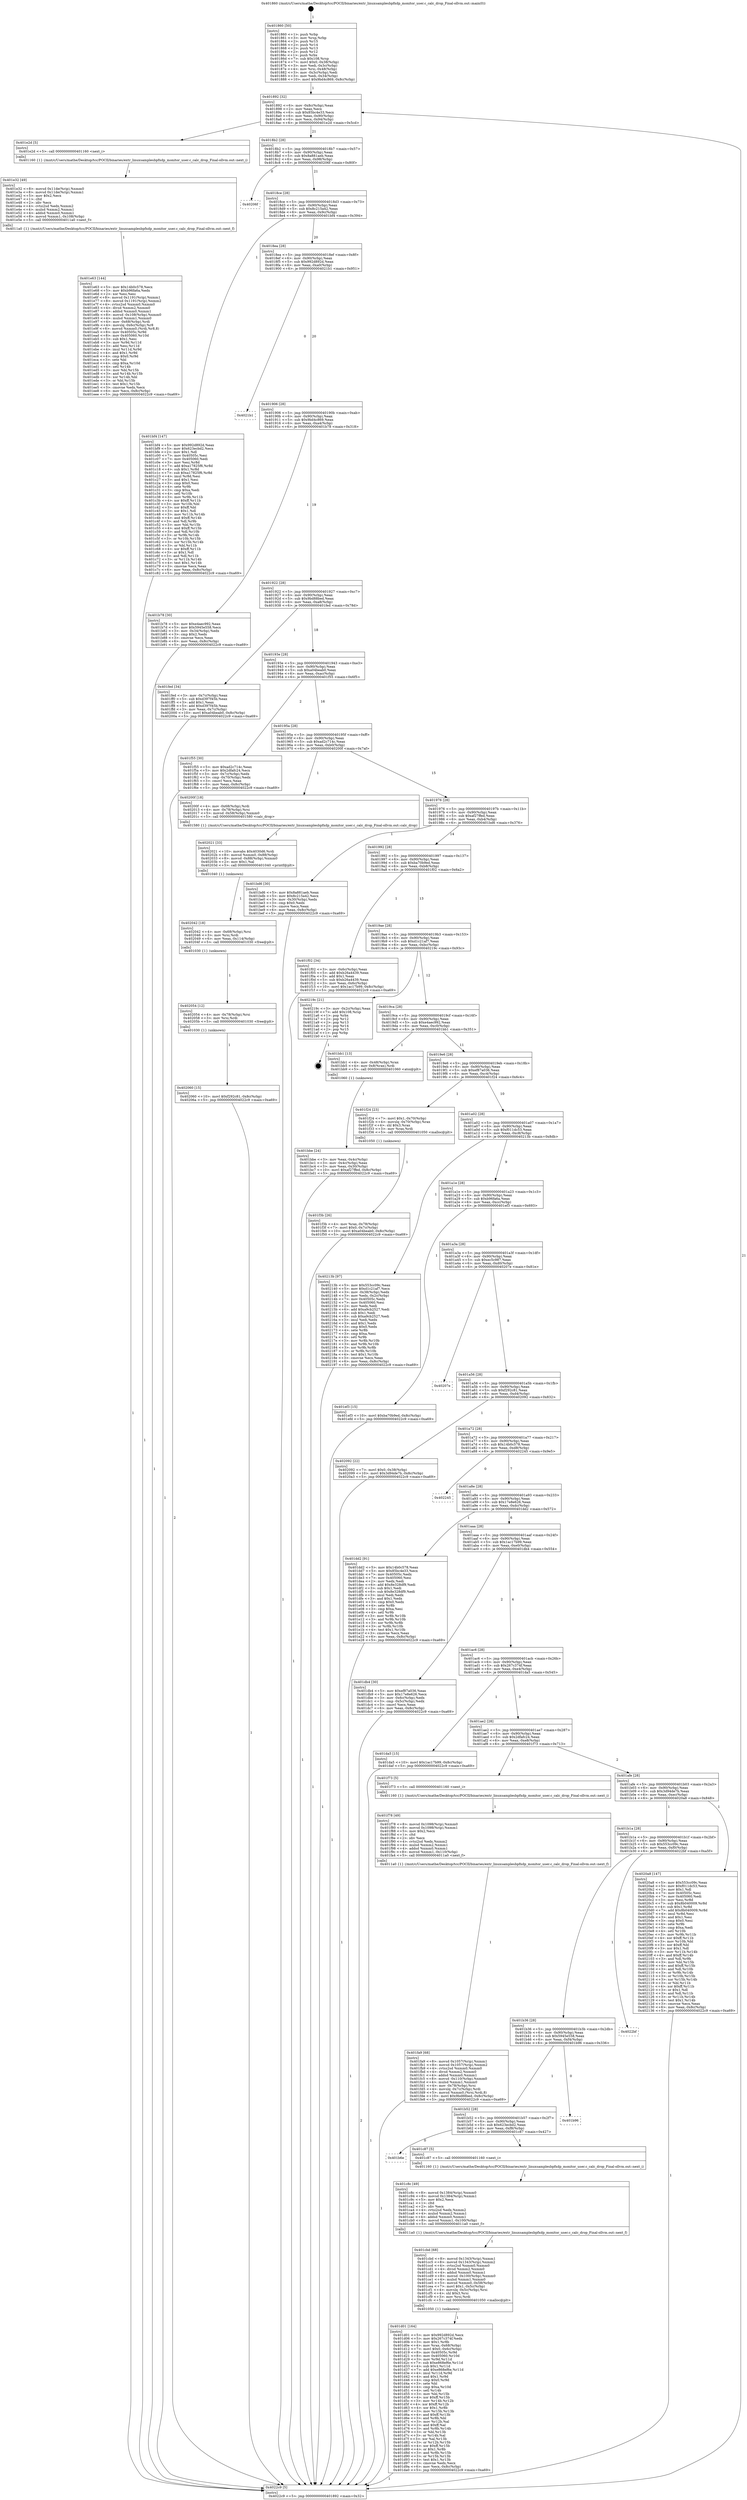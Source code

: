 digraph "0x401860" {
  label = "0x401860 (/mnt/c/Users/mathe/Desktop/tcc/POCII/binaries/extr_linuxsamplesbpfxdp_monitor_user.c_calc_drop_Final-ollvm.out::main(0))"
  labelloc = "t"
  node[shape=record]

  Entry [label="",width=0.3,height=0.3,shape=circle,fillcolor=black,style=filled]
  "0x401892" [label="{
     0x401892 [32]\l
     | [instrs]\l
     &nbsp;&nbsp;0x401892 \<+6\>: mov -0x8c(%rbp),%eax\l
     &nbsp;&nbsp;0x401898 \<+2\>: mov %eax,%ecx\l
     &nbsp;&nbsp;0x40189a \<+6\>: sub $0x85bc4e33,%ecx\l
     &nbsp;&nbsp;0x4018a0 \<+6\>: mov %eax,-0x90(%rbp)\l
     &nbsp;&nbsp;0x4018a6 \<+6\>: mov %ecx,-0x94(%rbp)\l
     &nbsp;&nbsp;0x4018ac \<+6\>: je 0000000000401e2d \<main+0x5cd\>\l
  }"]
  "0x401e2d" [label="{
     0x401e2d [5]\l
     | [instrs]\l
     &nbsp;&nbsp;0x401e2d \<+5\>: call 0000000000401160 \<next_i\>\l
     | [calls]\l
     &nbsp;&nbsp;0x401160 \{1\} (/mnt/c/Users/mathe/Desktop/tcc/POCII/binaries/extr_linuxsamplesbpfxdp_monitor_user.c_calc_drop_Final-ollvm.out::next_i)\l
  }"]
  "0x4018b2" [label="{
     0x4018b2 [28]\l
     | [instrs]\l
     &nbsp;&nbsp;0x4018b2 \<+5\>: jmp 00000000004018b7 \<main+0x57\>\l
     &nbsp;&nbsp;0x4018b7 \<+6\>: mov -0x90(%rbp),%eax\l
     &nbsp;&nbsp;0x4018bd \<+5\>: sub $0x8a881aeb,%eax\l
     &nbsp;&nbsp;0x4018c2 \<+6\>: mov %eax,-0x98(%rbp)\l
     &nbsp;&nbsp;0x4018c8 \<+6\>: je 000000000040206f \<main+0x80f\>\l
  }"]
  Exit [label="",width=0.3,height=0.3,shape=circle,fillcolor=black,style=filled,peripheries=2]
  "0x40206f" [label="{
     0x40206f\l
  }", style=dashed]
  "0x4018ce" [label="{
     0x4018ce [28]\l
     | [instrs]\l
     &nbsp;&nbsp;0x4018ce \<+5\>: jmp 00000000004018d3 \<main+0x73\>\l
     &nbsp;&nbsp;0x4018d3 \<+6\>: mov -0x90(%rbp),%eax\l
     &nbsp;&nbsp;0x4018d9 \<+5\>: sub $0x8c215a42,%eax\l
     &nbsp;&nbsp;0x4018de \<+6\>: mov %eax,-0x9c(%rbp)\l
     &nbsp;&nbsp;0x4018e4 \<+6\>: je 0000000000401bf4 \<main+0x394\>\l
  }"]
  "0x402060" [label="{
     0x402060 [15]\l
     | [instrs]\l
     &nbsp;&nbsp;0x402060 \<+10\>: movl $0xf292c81,-0x8c(%rbp)\l
     &nbsp;&nbsp;0x40206a \<+5\>: jmp 00000000004022c9 \<main+0xa69\>\l
  }"]
  "0x401bf4" [label="{
     0x401bf4 [147]\l
     | [instrs]\l
     &nbsp;&nbsp;0x401bf4 \<+5\>: mov $0x992d892d,%eax\l
     &nbsp;&nbsp;0x401bf9 \<+5\>: mov $0x623ecbd2,%ecx\l
     &nbsp;&nbsp;0x401bfe \<+2\>: mov $0x1,%dl\l
     &nbsp;&nbsp;0x401c00 \<+7\>: mov 0x40505c,%esi\l
     &nbsp;&nbsp;0x401c07 \<+7\>: mov 0x405060,%edi\l
     &nbsp;&nbsp;0x401c0e \<+3\>: mov %esi,%r8d\l
     &nbsp;&nbsp;0x401c11 \<+7\>: add $0xa17825f6,%r8d\l
     &nbsp;&nbsp;0x401c18 \<+4\>: sub $0x1,%r8d\l
     &nbsp;&nbsp;0x401c1c \<+7\>: sub $0xa17825f6,%r8d\l
     &nbsp;&nbsp;0x401c23 \<+4\>: imul %r8d,%esi\l
     &nbsp;&nbsp;0x401c27 \<+3\>: and $0x1,%esi\l
     &nbsp;&nbsp;0x401c2a \<+3\>: cmp $0x0,%esi\l
     &nbsp;&nbsp;0x401c2d \<+4\>: sete %r9b\l
     &nbsp;&nbsp;0x401c31 \<+3\>: cmp $0xa,%edi\l
     &nbsp;&nbsp;0x401c34 \<+4\>: setl %r10b\l
     &nbsp;&nbsp;0x401c38 \<+3\>: mov %r9b,%r11b\l
     &nbsp;&nbsp;0x401c3b \<+4\>: xor $0xff,%r11b\l
     &nbsp;&nbsp;0x401c3f \<+3\>: mov %r10b,%bl\l
     &nbsp;&nbsp;0x401c42 \<+3\>: xor $0xff,%bl\l
     &nbsp;&nbsp;0x401c45 \<+3\>: xor $0x1,%dl\l
     &nbsp;&nbsp;0x401c48 \<+3\>: mov %r11b,%r14b\l
     &nbsp;&nbsp;0x401c4b \<+4\>: and $0xff,%r14b\l
     &nbsp;&nbsp;0x401c4f \<+3\>: and %dl,%r9b\l
     &nbsp;&nbsp;0x401c52 \<+3\>: mov %bl,%r15b\l
     &nbsp;&nbsp;0x401c55 \<+4\>: and $0xff,%r15b\l
     &nbsp;&nbsp;0x401c59 \<+3\>: and %dl,%r10b\l
     &nbsp;&nbsp;0x401c5c \<+3\>: or %r9b,%r14b\l
     &nbsp;&nbsp;0x401c5f \<+3\>: or %r10b,%r15b\l
     &nbsp;&nbsp;0x401c62 \<+3\>: xor %r15b,%r14b\l
     &nbsp;&nbsp;0x401c65 \<+3\>: or %bl,%r11b\l
     &nbsp;&nbsp;0x401c68 \<+4\>: xor $0xff,%r11b\l
     &nbsp;&nbsp;0x401c6c \<+3\>: or $0x1,%dl\l
     &nbsp;&nbsp;0x401c6f \<+3\>: and %dl,%r11b\l
     &nbsp;&nbsp;0x401c72 \<+3\>: or %r11b,%r14b\l
     &nbsp;&nbsp;0x401c75 \<+4\>: test $0x1,%r14b\l
     &nbsp;&nbsp;0x401c79 \<+3\>: cmovne %ecx,%eax\l
     &nbsp;&nbsp;0x401c7c \<+6\>: mov %eax,-0x8c(%rbp)\l
     &nbsp;&nbsp;0x401c82 \<+5\>: jmp 00000000004022c9 \<main+0xa69\>\l
  }"]
  "0x4018ea" [label="{
     0x4018ea [28]\l
     | [instrs]\l
     &nbsp;&nbsp;0x4018ea \<+5\>: jmp 00000000004018ef \<main+0x8f\>\l
     &nbsp;&nbsp;0x4018ef \<+6\>: mov -0x90(%rbp),%eax\l
     &nbsp;&nbsp;0x4018f5 \<+5\>: sub $0x992d892d,%eax\l
     &nbsp;&nbsp;0x4018fa \<+6\>: mov %eax,-0xa0(%rbp)\l
     &nbsp;&nbsp;0x401900 \<+6\>: je 00000000004021b1 \<main+0x951\>\l
  }"]
  "0x402054" [label="{
     0x402054 [12]\l
     | [instrs]\l
     &nbsp;&nbsp;0x402054 \<+4\>: mov -0x78(%rbp),%rsi\l
     &nbsp;&nbsp;0x402058 \<+3\>: mov %rsi,%rdi\l
     &nbsp;&nbsp;0x40205b \<+5\>: call 0000000000401030 \<free@plt\>\l
     | [calls]\l
     &nbsp;&nbsp;0x401030 \{1\} (unknown)\l
  }"]
  "0x4021b1" [label="{
     0x4021b1\l
  }", style=dashed]
  "0x401906" [label="{
     0x401906 [28]\l
     | [instrs]\l
     &nbsp;&nbsp;0x401906 \<+5\>: jmp 000000000040190b \<main+0xab\>\l
     &nbsp;&nbsp;0x40190b \<+6\>: mov -0x90(%rbp),%eax\l
     &nbsp;&nbsp;0x401911 \<+5\>: sub $0x9bd4c869,%eax\l
     &nbsp;&nbsp;0x401916 \<+6\>: mov %eax,-0xa4(%rbp)\l
     &nbsp;&nbsp;0x40191c \<+6\>: je 0000000000401b78 \<main+0x318\>\l
  }"]
  "0x402042" [label="{
     0x402042 [18]\l
     | [instrs]\l
     &nbsp;&nbsp;0x402042 \<+4\>: mov -0x68(%rbp),%rsi\l
     &nbsp;&nbsp;0x402046 \<+3\>: mov %rsi,%rdi\l
     &nbsp;&nbsp;0x402049 \<+6\>: mov %eax,-0x114(%rbp)\l
     &nbsp;&nbsp;0x40204f \<+5\>: call 0000000000401030 \<free@plt\>\l
     | [calls]\l
     &nbsp;&nbsp;0x401030 \{1\} (unknown)\l
  }"]
  "0x401b78" [label="{
     0x401b78 [30]\l
     | [instrs]\l
     &nbsp;&nbsp;0x401b78 \<+5\>: mov $0xe4aec992,%eax\l
     &nbsp;&nbsp;0x401b7d \<+5\>: mov $0x5945e558,%ecx\l
     &nbsp;&nbsp;0x401b82 \<+3\>: mov -0x34(%rbp),%edx\l
     &nbsp;&nbsp;0x401b85 \<+3\>: cmp $0x2,%edx\l
     &nbsp;&nbsp;0x401b88 \<+3\>: cmovne %ecx,%eax\l
     &nbsp;&nbsp;0x401b8b \<+6\>: mov %eax,-0x8c(%rbp)\l
     &nbsp;&nbsp;0x401b91 \<+5\>: jmp 00000000004022c9 \<main+0xa69\>\l
  }"]
  "0x401922" [label="{
     0x401922 [28]\l
     | [instrs]\l
     &nbsp;&nbsp;0x401922 \<+5\>: jmp 0000000000401927 \<main+0xc7\>\l
     &nbsp;&nbsp;0x401927 \<+6\>: mov -0x90(%rbp),%eax\l
     &nbsp;&nbsp;0x40192d \<+5\>: sub $0x9bd88bed,%eax\l
     &nbsp;&nbsp;0x401932 \<+6\>: mov %eax,-0xa8(%rbp)\l
     &nbsp;&nbsp;0x401938 \<+6\>: je 0000000000401fed \<main+0x78d\>\l
  }"]
  "0x4022c9" [label="{
     0x4022c9 [5]\l
     | [instrs]\l
     &nbsp;&nbsp;0x4022c9 \<+5\>: jmp 0000000000401892 \<main+0x32\>\l
  }"]
  "0x401860" [label="{
     0x401860 [50]\l
     | [instrs]\l
     &nbsp;&nbsp;0x401860 \<+1\>: push %rbp\l
     &nbsp;&nbsp;0x401861 \<+3\>: mov %rsp,%rbp\l
     &nbsp;&nbsp;0x401864 \<+2\>: push %r15\l
     &nbsp;&nbsp;0x401866 \<+2\>: push %r14\l
     &nbsp;&nbsp;0x401868 \<+2\>: push %r13\l
     &nbsp;&nbsp;0x40186a \<+2\>: push %r12\l
     &nbsp;&nbsp;0x40186c \<+1\>: push %rbx\l
     &nbsp;&nbsp;0x40186d \<+7\>: sub $0x108,%rsp\l
     &nbsp;&nbsp;0x401874 \<+7\>: movl $0x0,-0x38(%rbp)\l
     &nbsp;&nbsp;0x40187b \<+3\>: mov %edi,-0x3c(%rbp)\l
     &nbsp;&nbsp;0x40187e \<+4\>: mov %rsi,-0x48(%rbp)\l
     &nbsp;&nbsp;0x401882 \<+3\>: mov -0x3c(%rbp),%edi\l
     &nbsp;&nbsp;0x401885 \<+3\>: mov %edi,-0x34(%rbp)\l
     &nbsp;&nbsp;0x401888 \<+10\>: movl $0x9bd4c869,-0x8c(%rbp)\l
  }"]
  "0x402021" [label="{
     0x402021 [33]\l
     | [instrs]\l
     &nbsp;&nbsp;0x402021 \<+10\>: movabs $0x4030d6,%rdi\l
     &nbsp;&nbsp;0x40202b \<+8\>: movsd %xmm0,-0x88(%rbp)\l
     &nbsp;&nbsp;0x402033 \<+8\>: movsd -0x88(%rbp),%xmm0\l
     &nbsp;&nbsp;0x40203b \<+2\>: mov $0x1,%al\l
     &nbsp;&nbsp;0x40203d \<+5\>: call 0000000000401040 \<printf@plt\>\l
     | [calls]\l
     &nbsp;&nbsp;0x401040 \{1\} (unknown)\l
  }"]
  "0x401fed" [label="{
     0x401fed [34]\l
     | [instrs]\l
     &nbsp;&nbsp;0x401fed \<+3\>: mov -0x7c(%rbp),%eax\l
     &nbsp;&nbsp;0x401ff0 \<+5\>: sub $0xd397f45b,%eax\l
     &nbsp;&nbsp;0x401ff5 \<+3\>: add $0x1,%eax\l
     &nbsp;&nbsp;0x401ff8 \<+5\>: add $0xd397f45b,%eax\l
     &nbsp;&nbsp;0x401ffd \<+3\>: mov %eax,-0x7c(%rbp)\l
     &nbsp;&nbsp;0x402000 \<+10\>: movl $0xa04beab0,-0x8c(%rbp)\l
     &nbsp;&nbsp;0x40200a \<+5\>: jmp 00000000004022c9 \<main+0xa69\>\l
  }"]
  "0x40193e" [label="{
     0x40193e [28]\l
     | [instrs]\l
     &nbsp;&nbsp;0x40193e \<+5\>: jmp 0000000000401943 \<main+0xe3\>\l
     &nbsp;&nbsp;0x401943 \<+6\>: mov -0x90(%rbp),%eax\l
     &nbsp;&nbsp;0x401949 \<+5\>: sub $0xa04beab0,%eax\l
     &nbsp;&nbsp;0x40194e \<+6\>: mov %eax,-0xac(%rbp)\l
     &nbsp;&nbsp;0x401954 \<+6\>: je 0000000000401f55 \<main+0x6f5\>\l
  }"]
  "0x401fa9" [label="{
     0x401fa9 [68]\l
     | [instrs]\l
     &nbsp;&nbsp;0x401fa9 \<+8\>: movsd 0x1057(%rip),%xmm1\l
     &nbsp;&nbsp;0x401fb1 \<+8\>: movsd 0x1057(%rip),%xmm2\l
     &nbsp;&nbsp;0x401fb9 \<+4\>: cvtss2sd %xmm0,%xmm0\l
     &nbsp;&nbsp;0x401fbd \<+4\>: divsd %xmm2,%xmm0\l
     &nbsp;&nbsp;0x401fc1 \<+4\>: addsd %xmm0,%xmm1\l
     &nbsp;&nbsp;0x401fc5 \<+8\>: movsd -0x110(%rbp),%xmm0\l
     &nbsp;&nbsp;0x401fcd \<+4\>: mulsd %xmm1,%xmm0\l
     &nbsp;&nbsp;0x401fd1 \<+4\>: mov -0x78(%rbp),%rsi\l
     &nbsp;&nbsp;0x401fd5 \<+4\>: movslq -0x7c(%rbp),%rdi\l
     &nbsp;&nbsp;0x401fd9 \<+5\>: movsd %xmm0,(%rsi,%rdi,8)\l
     &nbsp;&nbsp;0x401fde \<+10\>: movl $0x9bd88bed,-0x8c(%rbp)\l
     &nbsp;&nbsp;0x401fe8 \<+5\>: jmp 00000000004022c9 \<main+0xa69\>\l
  }"]
  "0x401f55" [label="{
     0x401f55 [30]\l
     | [instrs]\l
     &nbsp;&nbsp;0x401f55 \<+5\>: mov $0xad2c714c,%eax\l
     &nbsp;&nbsp;0x401f5a \<+5\>: mov $0x2dfafc24,%ecx\l
     &nbsp;&nbsp;0x401f5f \<+3\>: mov -0x7c(%rbp),%edx\l
     &nbsp;&nbsp;0x401f62 \<+3\>: cmp -0x70(%rbp),%edx\l
     &nbsp;&nbsp;0x401f65 \<+3\>: cmovl %ecx,%eax\l
     &nbsp;&nbsp;0x401f68 \<+6\>: mov %eax,-0x8c(%rbp)\l
     &nbsp;&nbsp;0x401f6e \<+5\>: jmp 00000000004022c9 \<main+0xa69\>\l
  }"]
  "0x40195a" [label="{
     0x40195a [28]\l
     | [instrs]\l
     &nbsp;&nbsp;0x40195a \<+5\>: jmp 000000000040195f \<main+0xff\>\l
     &nbsp;&nbsp;0x40195f \<+6\>: mov -0x90(%rbp),%eax\l
     &nbsp;&nbsp;0x401965 \<+5\>: sub $0xad2c714c,%eax\l
     &nbsp;&nbsp;0x40196a \<+6\>: mov %eax,-0xb0(%rbp)\l
     &nbsp;&nbsp;0x401970 \<+6\>: je 000000000040200f \<main+0x7af\>\l
  }"]
  "0x401f78" [label="{
     0x401f78 [49]\l
     | [instrs]\l
     &nbsp;&nbsp;0x401f78 \<+8\>: movsd 0x1098(%rip),%xmm0\l
     &nbsp;&nbsp;0x401f80 \<+8\>: movsd 0x1098(%rip),%xmm1\l
     &nbsp;&nbsp;0x401f88 \<+5\>: mov $0x2,%ecx\l
     &nbsp;&nbsp;0x401f8d \<+1\>: cltd\l
     &nbsp;&nbsp;0x401f8e \<+2\>: idiv %ecx\l
     &nbsp;&nbsp;0x401f90 \<+4\>: cvtsi2sd %edx,%xmm2\l
     &nbsp;&nbsp;0x401f94 \<+4\>: mulsd %xmm2,%xmm1\l
     &nbsp;&nbsp;0x401f98 \<+4\>: addsd %xmm0,%xmm1\l
     &nbsp;&nbsp;0x401f9c \<+8\>: movsd %xmm1,-0x110(%rbp)\l
     &nbsp;&nbsp;0x401fa4 \<+5\>: call 00000000004011a0 \<next_f\>\l
     | [calls]\l
     &nbsp;&nbsp;0x4011a0 \{1\} (/mnt/c/Users/mathe/Desktop/tcc/POCII/binaries/extr_linuxsamplesbpfxdp_monitor_user.c_calc_drop_Final-ollvm.out::next_f)\l
  }"]
  "0x40200f" [label="{
     0x40200f [18]\l
     | [instrs]\l
     &nbsp;&nbsp;0x40200f \<+4\>: mov -0x68(%rbp),%rdi\l
     &nbsp;&nbsp;0x402013 \<+4\>: mov -0x78(%rbp),%rsi\l
     &nbsp;&nbsp;0x402017 \<+5\>: movsd -0x58(%rbp),%xmm0\l
     &nbsp;&nbsp;0x40201c \<+5\>: call 0000000000401580 \<calc_drop\>\l
     | [calls]\l
     &nbsp;&nbsp;0x401580 \{1\} (/mnt/c/Users/mathe/Desktop/tcc/POCII/binaries/extr_linuxsamplesbpfxdp_monitor_user.c_calc_drop_Final-ollvm.out::calc_drop)\l
  }"]
  "0x401976" [label="{
     0x401976 [28]\l
     | [instrs]\l
     &nbsp;&nbsp;0x401976 \<+5\>: jmp 000000000040197b \<main+0x11b\>\l
     &nbsp;&nbsp;0x40197b \<+6\>: mov -0x90(%rbp),%eax\l
     &nbsp;&nbsp;0x401981 \<+5\>: sub $0xaf27ffed,%eax\l
     &nbsp;&nbsp;0x401986 \<+6\>: mov %eax,-0xb4(%rbp)\l
     &nbsp;&nbsp;0x40198c \<+6\>: je 0000000000401bd6 \<main+0x376\>\l
  }"]
  "0x401f3b" [label="{
     0x401f3b [26]\l
     | [instrs]\l
     &nbsp;&nbsp;0x401f3b \<+4\>: mov %rax,-0x78(%rbp)\l
     &nbsp;&nbsp;0x401f3f \<+7\>: movl $0x0,-0x7c(%rbp)\l
     &nbsp;&nbsp;0x401f46 \<+10\>: movl $0xa04beab0,-0x8c(%rbp)\l
     &nbsp;&nbsp;0x401f50 \<+5\>: jmp 00000000004022c9 \<main+0xa69\>\l
  }"]
  "0x401bd6" [label="{
     0x401bd6 [30]\l
     | [instrs]\l
     &nbsp;&nbsp;0x401bd6 \<+5\>: mov $0x8a881aeb,%eax\l
     &nbsp;&nbsp;0x401bdb \<+5\>: mov $0x8c215a42,%ecx\l
     &nbsp;&nbsp;0x401be0 \<+3\>: mov -0x30(%rbp),%edx\l
     &nbsp;&nbsp;0x401be3 \<+3\>: cmp $0x0,%edx\l
     &nbsp;&nbsp;0x401be6 \<+3\>: cmove %ecx,%eax\l
     &nbsp;&nbsp;0x401be9 \<+6\>: mov %eax,-0x8c(%rbp)\l
     &nbsp;&nbsp;0x401bef \<+5\>: jmp 00000000004022c9 \<main+0xa69\>\l
  }"]
  "0x401992" [label="{
     0x401992 [28]\l
     | [instrs]\l
     &nbsp;&nbsp;0x401992 \<+5\>: jmp 0000000000401997 \<main+0x137\>\l
     &nbsp;&nbsp;0x401997 \<+6\>: mov -0x90(%rbp),%eax\l
     &nbsp;&nbsp;0x40199d \<+5\>: sub $0xba70b9ed,%eax\l
     &nbsp;&nbsp;0x4019a2 \<+6\>: mov %eax,-0xb8(%rbp)\l
     &nbsp;&nbsp;0x4019a8 \<+6\>: je 0000000000401f02 \<main+0x6a2\>\l
  }"]
  "0x401e63" [label="{
     0x401e63 [144]\l
     | [instrs]\l
     &nbsp;&nbsp;0x401e63 \<+5\>: mov $0x14b0c578,%ecx\l
     &nbsp;&nbsp;0x401e68 \<+5\>: mov $0xb96fa6a,%edx\l
     &nbsp;&nbsp;0x401e6d \<+2\>: xor %esi,%esi\l
     &nbsp;&nbsp;0x401e6f \<+8\>: movsd 0x1191(%rip),%xmm1\l
     &nbsp;&nbsp;0x401e77 \<+8\>: movsd 0x1191(%rip),%xmm2\l
     &nbsp;&nbsp;0x401e7f \<+4\>: cvtss2sd %xmm0,%xmm0\l
     &nbsp;&nbsp;0x401e83 \<+4\>: divsd %xmm2,%xmm0\l
     &nbsp;&nbsp;0x401e87 \<+4\>: addsd %xmm0,%xmm1\l
     &nbsp;&nbsp;0x401e8b \<+8\>: movsd -0x108(%rbp),%xmm0\l
     &nbsp;&nbsp;0x401e93 \<+4\>: mulsd %xmm1,%xmm0\l
     &nbsp;&nbsp;0x401e97 \<+4\>: mov -0x68(%rbp),%rdi\l
     &nbsp;&nbsp;0x401e9b \<+4\>: movslq -0x6c(%rbp),%r8\l
     &nbsp;&nbsp;0x401e9f \<+6\>: movsd %xmm0,(%rdi,%r8,8)\l
     &nbsp;&nbsp;0x401ea5 \<+8\>: mov 0x40505c,%r9d\l
     &nbsp;&nbsp;0x401ead \<+8\>: mov 0x405060,%r10d\l
     &nbsp;&nbsp;0x401eb5 \<+3\>: sub $0x1,%esi\l
     &nbsp;&nbsp;0x401eb8 \<+3\>: mov %r9d,%r11d\l
     &nbsp;&nbsp;0x401ebb \<+3\>: add %esi,%r11d\l
     &nbsp;&nbsp;0x401ebe \<+4\>: imul %r11d,%r9d\l
     &nbsp;&nbsp;0x401ec2 \<+4\>: and $0x1,%r9d\l
     &nbsp;&nbsp;0x401ec6 \<+4\>: cmp $0x0,%r9d\l
     &nbsp;&nbsp;0x401eca \<+3\>: sete %bl\l
     &nbsp;&nbsp;0x401ecd \<+4\>: cmp $0xa,%r10d\l
     &nbsp;&nbsp;0x401ed1 \<+4\>: setl %r14b\l
     &nbsp;&nbsp;0x401ed5 \<+3\>: mov %bl,%r15b\l
     &nbsp;&nbsp;0x401ed8 \<+3\>: and %r14b,%r15b\l
     &nbsp;&nbsp;0x401edb \<+3\>: xor %r14b,%bl\l
     &nbsp;&nbsp;0x401ede \<+3\>: or %bl,%r15b\l
     &nbsp;&nbsp;0x401ee1 \<+4\>: test $0x1,%r15b\l
     &nbsp;&nbsp;0x401ee5 \<+3\>: cmovne %edx,%ecx\l
     &nbsp;&nbsp;0x401ee8 \<+6\>: mov %ecx,-0x8c(%rbp)\l
     &nbsp;&nbsp;0x401eee \<+5\>: jmp 00000000004022c9 \<main+0xa69\>\l
  }"]
  "0x401f02" [label="{
     0x401f02 [34]\l
     | [instrs]\l
     &nbsp;&nbsp;0x401f02 \<+3\>: mov -0x6c(%rbp),%eax\l
     &nbsp;&nbsp;0x401f05 \<+5\>: add $0xb26a4439,%eax\l
     &nbsp;&nbsp;0x401f0a \<+3\>: add $0x1,%eax\l
     &nbsp;&nbsp;0x401f0d \<+5\>: sub $0xb26a4439,%eax\l
     &nbsp;&nbsp;0x401f12 \<+3\>: mov %eax,-0x6c(%rbp)\l
     &nbsp;&nbsp;0x401f15 \<+10\>: movl $0x1ac17b99,-0x8c(%rbp)\l
     &nbsp;&nbsp;0x401f1f \<+5\>: jmp 00000000004022c9 \<main+0xa69\>\l
  }"]
  "0x4019ae" [label="{
     0x4019ae [28]\l
     | [instrs]\l
     &nbsp;&nbsp;0x4019ae \<+5\>: jmp 00000000004019b3 \<main+0x153\>\l
     &nbsp;&nbsp;0x4019b3 \<+6\>: mov -0x90(%rbp),%eax\l
     &nbsp;&nbsp;0x4019b9 \<+5\>: sub $0xd1c21af7,%eax\l
     &nbsp;&nbsp;0x4019be \<+6\>: mov %eax,-0xbc(%rbp)\l
     &nbsp;&nbsp;0x4019c4 \<+6\>: je 000000000040219c \<main+0x93c\>\l
  }"]
  "0x401e32" [label="{
     0x401e32 [49]\l
     | [instrs]\l
     &nbsp;&nbsp;0x401e32 \<+8\>: movsd 0x11de(%rip),%xmm0\l
     &nbsp;&nbsp;0x401e3a \<+8\>: movsd 0x11de(%rip),%xmm1\l
     &nbsp;&nbsp;0x401e42 \<+5\>: mov $0x2,%ecx\l
     &nbsp;&nbsp;0x401e47 \<+1\>: cltd\l
     &nbsp;&nbsp;0x401e48 \<+2\>: idiv %ecx\l
     &nbsp;&nbsp;0x401e4a \<+4\>: cvtsi2sd %edx,%xmm2\l
     &nbsp;&nbsp;0x401e4e \<+4\>: mulsd %xmm2,%xmm1\l
     &nbsp;&nbsp;0x401e52 \<+4\>: addsd %xmm0,%xmm1\l
     &nbsp;&nbsp;0x401e56 \<+8\>: movsd %xmm1,-0x108(%rbp)\l
     &nbsp;&nbsp;0x401e5e \<+5\>: call 00000000004011a0 \<next_f\>\l
     | [calls]\l
     &nbsp;&nbsp;0x4011a0 \{1\} (/mnt/c/Users/mathe/Desktop/tcc/POCII/binaries/extr_linuxsamplesbpfxdp_monitor_user.c_calc_drop_Final-ollvm.out::next_f)\l
  }"]
  "0x40219c" [label="{
     0x40219c [21]\l
     | [instrs]\l
     &nbsp;&nbsp;0x40219c \<+3\>: mov -0x2c(%rbp),%eax\l
     &nbsp;&nbsp;0x40219f \<+7\>: add $0x108,%rsp\l
     &nbsp;&nbsp;0x4021a6 \<+1\>: pop %rbx\l
     &nbsp;&nbsp;0x4021a7 \<+2\>: pop %r12\l
     &nbsp;&nbsp;0x4021a9 \<+2\>: pop %r13\l
     &nbsp;&nbsp;0x4021ab \<+2\>: pop %r14\l
     &nbsp;&nbsp;0x4021ad \<+2\>: pop %r15\l
     &nbsp;&nbsp;0x4021af \<+1\>: pop %rbp\l
     &nbsp;&nbsp;0x4021b0 \<+1\>: ret\l
  }"]
  "0x4019ca" [label="{
     0x4019ca [28]\l
     | [instrs]\l
     &nbsp;&nbsp;0x4019ca \<+5\>: jmp 00000000004019cf \<main+0x16f\>\l
     &nbsp;&nbsp;0x4019cf \<+6\>: mov -0x90(%rbp),%eax\l
     &nbsp;&nbsp;0x4019d5 \<+5\>: sub $0xe4aec992,%eax\l
     &nbsp;&nbsp;0x4019da \<+6\>: mov %eax,-0xc0(%rbp)\l
     &nbsp;&nbsp;0x4019e0 \<+6\>: je 0000000000401bb1 \<main+0x351\>\l
  }"]
  "0x401d01" [label="{
     0x401d01 [164]\l
     | [instrs]\l
     &nbsp;&nbsp;0x401d01 \<+5\>: mov $0x992d892d,%ecx\l
     &nbsp;&nbsp;0x401d06 \<+5\>: mov $0x267c374f,%edx\l
     &nbsp;&nbsp;0x401d0b \<+3\>: mov $0x1,%r8b\l
     &nbsp;&nbsp;0x401d0e \<+4\>: mov %rax,-0x68(%rbp)\l
     &nbsp;&nbsp;0x401d12 \<+7\>: movl $0x0,-0x6c(%rbp)\l
     &nbsp;&nbsp;0x401d19 \<+8\>: mov 0x40505c,%r9d\l
     &nbsp;&nbsp;0x401d21 \<+8\>: mov 0x405060,%r10d\l
     &nbsp;&nbsp;0x401d29 \<+3\>: mov %r9d,%r11d\l
     &nbsp;&nbsp;0x401d2c \<+7\>: sub $0xe868ef6e,%r11d\l
     &nbsp;&nbsp;0x401d33 \<+4\>: sub $0x1,%r11d\l
     &nbsp;&nbsp;0x401d37 \<+7\>: add $0xe868ef6e,%r11d\l
     &nbsp;&nbsp;0x401d3e \<+4\>: imul %r11d,%r9d\l
     &nbsp;&nbsp;0x401d42 \<+4\>: and $0x1,%r9d\l
     &nbsp;&nbsp;0x401d46 \<+4\>: cmp $0x0,%r9d\l
     &nbsp;&nbsp;0x401d4a \<+3\>: sete %bl\l
     &nbsp;&nbsp;0x401d4d \<+4\>: cmp $0xa,%r10d\l
     &nbsp;&nbsp;0x401d51 \<+4\>: setl %r14b\l
     &nbsp;&nbsp;0x401d55 \<+3\>: mov %bl,%r15b\l
     &nbsp;&nbsp;0x401d58 \<+4\>: xor $0xff,%r15b\l
     &nbsp;&nbsp;0x401d5c \<+3\>: mov %r14b,%r12b\l
     &nbsp;&nbsp;0x401d5f \<+4\>: xor $0xff,%r12b\l
     &nbsp;&nbsp;0x401d63 \<+4\>: xor $0x1,%r8b\l
     &nbsp;&nbsp;0x401d67 \<+3\>: mov %r15b,%r13b\l
     &nbsp;&nbsp;0x401d6a \<+4\>: and $0xff,%r13b\l
     &nbsp;&nbsp;0x401d6e \<+3\>: and %r8b,%bl\l
     &nbsp;&nbsp;0x401d71 \<+3\>: mov %r12b,%al\l
     &nbsp;&nbsp;0x401d74 \<+2\>: and $0xff,%al\l
     &nbsp;&nbsp;0x401d76 \<+3\>: and %r8b,%r14b\l
     &nbsp;&nbsp;0x401d79 \<+3\>: or %bl,%r13b\l
     &nbsp;&nbsp;0x401d7c \<+3\>: or %r14b,%al\l
     &nbsp;&nbsp;0x401d7f \<+3\>: xor %al,%r13b\l
     &nbsp;&nbsp;0x401d82 \<+3\>: or %r12b,%r15b\l
     &nbsp;&nbsp;0x401d85 \<+4\>: xor $0xff,%r15b\l
     &nbsp;&nbsp;0x401d89 \<+4\>: or $0x1,%r8b\l
     &nbsp;&nbsp;0x401d8d \<+3\>: and %r8b,%r15b\l
     &nbsp;&nbsp;0x401d90 \<+3\>: or %r15b,%r13b\l
     &nbsp;&nbsp;0x401d93 \<+4\>: test $0x1,%r13b\l
     &nbsp;&nbsp;0x401d97 \<+3\>: cmovne %edx,%ecx\l
     &nbsp;&nbsp;0x401d9a \<+6\>: mov %ecx,-0x8c(%rbp)\l
     &nbsp;&nbsp;0x401da0 \<+5\>: jmp 00000000004022c9 \<main+0xa69\>\l
  }"]
  "0x401bb1" [label="{
     0x401bb1 [13]\l
     | [instrs]\l
     &nbsp;&nbsp;0x401bb1 \<+4\>: mov -0x48(%rbp),%rax\l
     &nbsp;&nbsp;0x401bb5 \<+4\>: mov 0x8(%rax),%rdi\l
     &nbsp;&nbsp;0x401bb9 \<+5\>: call 0000000000401060 \<atoi@plt\>\l
     | [calls]\l
     &nbsp;&nbsp;0x401060 \{1\} (unknown)\l
  }"]
  "0x4019e6" [label="{
     0x4019e6 [28]\l
     | [instrs]\l
     &nbsp;&nbsp;0x4019e6 \<+5\>: jmp 00000000004019eb \<main+0x18b\>\l
     &nbsp;&nbsp;0x4019eb \<+6\>: mov -0x90(%rbp),%eax\l
     &nbsp;&nbsp;0x4019f1 \<+5\>: sub $0xef87a036,%eax\l
     &nbsp;&nbsp;0x4019f6 \<+6\>: mov %eax,-0xc4(%rbp)\l
     &nbsp;&nbsp;0x4019fc \<+6\>: je 0000000000401f24 \<main+0x6c4\>\l
  }"]
  "0x401bbe" [label="{
     0x401bbe [24]\l
     | [instrs]\l
     &nbsp;&nbsp;0x401bbe \<+3\>: mov %eax,-0x4c(%rbp)\l
     &nbsp;&nbsp;0x401bc1 \<+3\>: mov -0x4c(%rbp),%eax\l
     &nbsp;&nbsp;0x401bc4 \<+3\>: mov %eax,-0x30(%rbp)\l
     &nbsp;&nbsp;0x401bc7 \<+10\>: movl $0xaf27ffed,-0x8c(%rbp)\l
     &nbsp;&nbsp;0x401bd1 \<+5\>: jmp 00000000004022c9 \<main+0xa69\>\l
  }"]
  "0x401cbd" [label="{
     0x401cbd [68]\l
     | [instrs]\l
     &nbsp;&nbsp;0x401cbd \<+8\>: movsd 0x1343(%rip),%xmm1\l
     &nbsp;&nbsp;0x401cc5 \<+8\>: movsd 0x1343(%rip),%xmm2\l
     &nbsp;&nbsp;0x401ccd \<+4\>: cvtss2sd %xmm0,%xmm0\l
     &nbsp;&nbsp;0x401cd1 \<+4\>: divsd %xmm2,%xmm0\l
     &nbsp;&nbsp;0x401cd5 \<+4\>: addsd %xmm0,%xmm1\l
     &nbsp;&nbsp;0x401cd9 \<+8\>: movsd -0x100(%rbp),%xmm0\l
     &nbsp;&nbsp;0x401ce1 \<+4\>: mulsd %xmm1,%xmm0\l
     &nbsp;&nbsp;0x401ce5 \<+5\>: movsd %xmm0,-0x58(%rbp)\l
     &nbsp;&nbsp;0x401cea \<+7\>: movl $0x1,-0x5c(%rbp)\l
     &nbsp;&nbsp;0x401cf1 \<+4\>: movslq -0x5c(%rbp),%rsi\l
     &nbsp;&nbsp;0x401cf5 \<+4\>: shl $0x3,%rsi\l
     &nbsp;&nbsp;0x401cf9 \<+3\>: mov %rsi,%rdi\l
     &nbsp;&nbsp;0x401cfc \<+5\>: call 0000000000401050 \<malloc@plt\>\l
     | [calls]\l
     &nbsp;&nbsp;0x401050 \{1\} (unknown)\l
  }"]
  "0x401f24" [label="{
     0x401f24 [23]\l
     | [instrs]\l
     &nbsp;&nbsp;0x401f24 \<+7\>: movl $0x1,-0x70(%rbp)\l
     &nbsp;&nbsp;0x401f2b \<+4\>: movslq -0x70(%rbp),%rax\l
     &nbsp;&nbsp;0x401f2f \<+4\>: shl $0x3,%rax\l
     &nbsp;&nbsp;0x401f33 \<+3\>: mov %rax,%rdi\l
     &nbsp;&nbsp;0x401f36 \<+5\>: call 0000000000401050 \<malloc@plt\>\l
     | [calls]\l
     &nbsp;&nbsp;0x401050 \{1\} (unknown)\l
  }"]
  "0x401a02" [label="{
     0x401a02 [28]\l
     | [instrs]\l
     &nbsp;&nbsp;0x401a02 \<+5\>: jmp 0000000000401a07 \<main+0x1a7\>\l
     &nbsp;&nbsp;0x401a07 \<+6\>: mov -0x90(%rbp),%eax\l
     &nbsp;&nbsp;0x401a0d \<+5\>: sub $0xf011dc53,%eax\l
     &nbsp;&nbsp;0x401a12 \<+6\>: mov %eax,-0xc8(%rbp)\l
     &nbsp;&nbsp;0x401a18 \<+6\>: je 000000000040213b \<main+0x8db\>\l
  }"]
  "0x401c8c" [label="{
     0x401c8c [49]\l
     | [instrs]\l
     &nbsp;&nbsp;0x401c8c \<+8\>: movsd 0x1384(%rip),%xmm0\l
     &nbsp;&nbsp;0x401c94 \<+8\>: movsd 0x1384(%rip),%xmm1\l
     &nbsp;&nbsp;0x401c9c \<+5\>: mov $0x2,%ecx\l
     &nbsp;&nbsp;0x401ca1 \<+1\>: cltd\l
     &nbsp;&nbsp;0x401ca2 \<+2\>: idiv %ecx\l
     &nbsp;&nbsp;0x401ca4 \<+4\>: cvtsi2sd %edx,%xmm2\l
     &nbsp;&nbsp;0x401ca8 \<+4\>: mulsd %xmm2,%xmm1\l
     &nbsp;&nbsp;0x401cac \<+4\>: addsd %xmm0,%xmm1\l
     &nbsp;&nbsp;0x401cb0 \<+8\>: movsd %xmm1,-0x100(%rbp)\l
     &nbsp;&nbsp;0x401cb8 \<+5\>: call 00000000004011a0 \<next_f\>\l
     | [calls]\l
     &nbsp;&nbsp;0x4011a0 \{1\} (/mnt/c/Users/mathe/Desktop/tcc/POCII/binaries/extr_linuxsamplesbpfxdp_monitor_user.c_calc_drop_Final-ollvm.out::next_f)\l
  }"]
  "0x40213b" [label="{
     0x40213b [97]\l
     | [instrs]\l
     &nbsp;&nbsp;0x40213b \<+5\>: mov $0x553cc09c,%eax\l
     &nbsp;&nbsp;0x402140 \<+5\>: mov $0xd1c21af7,%ecx\l
     &nbsp;&nbsp;0x402145 \<+3\>: mov -0x38(%rbp),%edx\l
     &nbsp;&nbsp;0x402148 \<+3\>: mov %edx,-0x2c(%rbp)\l
     &nbsp;&nbsp;0x40214b \<+7\>: mov 0x40505c,%edx\l
     &nbsp;&nbsp;0x402152 \<+7\>: mov 0x405060,%esi\l
     &nbsp;&nbsp;0x402159 \<+2\>: mov %edx,%edi\l
     &nbsp;&nbsp;0x40215b \<+6\>: add $0xa9cb2527,%edi\l
     &nbsp;&nbsp;0x402161 \<+3\>: sub $0x1,%edi\l
     &nbsp;&nbsp;0x402164 \<+6\>: sub $0xa9cb2527,%edi\l
     &nbsp;&nbsp;0x40216a \<+3\>: imul %edi,%edx\l
     &nbsp;&nbsp;0x40216d \<+3\>: and $0x1,%edx\l
     &nbsp;&nbsp;0x402170 \<+3\>: cmp $0x0,%edx\l
     &nbsp;&nbsp;0x402173 \<+4\>: sete %r8b\l
     &nbsp;&nbsp;0x402177 \<+3\>: cmp $0xa,%esi\l
     &nbsp;&nbsp;0x40217a \<+4\>: setl %r9b\l
     &nbsp;&nbsp;0x40217e \<+3\>: mov %r8b,%r10b\l
     &nbsp;&nbsp;0x402181 \<+3\>: and %r9b,%r10b\l
     &nbsp;&nbsp;0x402184 \<+3\>: xor %r9b,%r8b\l
     &nbsp;&nbsp;0x402187 \<+3\>: or %r8b,%r10b\l
     &nbsp;&nbsp;0x40218a \<+4\>: test $0x1,%r10b\l
     &nbsp;&nbsp;0x40218e \<+3\>: cmovne %ecx,%eax\l
     &nbsp;&nbsp;0x402191 \<+6\>: mov %eax,-0x8c(%rbp)\l
     &nbsp;&nbsp;0x402197 \<+5\>: jmp 00000000004022c9 \<main+0xa69\>\l
  }"]
  "0x401a1e" [label="{
     0x401a1e [28]\l
     | [instrs]\l
     &nbsp;&nbsp;0x401a1e \<+5\>: jmp 0000000000401a23 \<main+0x1c3\>\l
     &nbsp;&nbsp;0x401a23 \<+6\>: mov -0x90(%rbp),%eax\l
     &nbsp;&nbsp;0x401a29 \<+5\>: sub $0xb96fa6a,%eax\l
     &nbsp;&nbsp;0x401a2e \<+6\>: mov %eax,-0xcc(%rbp)\l
     &nbsp;&nbsp;0x401a34 \<+6\>: je 0000000000401ef3 \<main+0x693\>\l
  }"]
  "0x401b6e" [label="{
     0x401b6e\l
  }", style=dashed]
  "0x401ef3" [label="{
     0x401ef3 [15]\l
     | [instrs]\l
     &nbsp;&nbsp;0x401ef3 \<+10\>: movl $0xba70b9ed,-0x8c(%rbp)\l
     &nbsp;&nbsp;0x401efd \<+5\>: jmp 00000000004022c9 \<main+0xa69\>\l
  }"]
  "0x401a3a" [label="{
     0x401a3a [28]\l
     | [instrs]\l
     &nbsp;&nbsp;0x401a3a \<+5\>: jmp 0000000000401a3f \<main+0x1df\>\l
     &nbsp;&nbsp;0x401a3f \<+6\>: mov -0x90(%rbp),%eax\l
     &nbsp;&nbsp;0x401a45 \<+5\>: sub $0xec5c987,%eax\l
     &nbsp;&nbsp;0x401a4a \<+6\>: mov %eax,-0xd0(%rbp)\l
     &nbsp;&nbsp;0x401a50 \<+6\>: je 000000000040207e \<main+0x81e\>\l
  }"]
  "0x401c87" [label="{
     0x401c87 [5]\l
     | [instrs]\l
     &nbsp;&nbsp;0x401c87 \<+5\>: call 0000000000401160 \<next_i\>\l
     | [calls]\l
     &nbsp;&nbsp;0x401160 \{1\} (/mnt/c/Users/mathe/Desktop/tcc/POCII/binaries/extr_linuxsamplesbpfxdp_monitor_user.c_calc_drop_Final-ollvm.out::next_i)\l
  }"]
  "0x40207e" [label="{
     0x40207e\l
  }", style=dashed]
  "0x401a56" [label="{
     0x401a56 [28]\l
     | [instrs]\l
     &nbsp;&nbsp;0x401a56 \<+5\>: jmp 0000000000401a5b \<main+0x1fb\>\l
     &nbsp;&nbsp;0x401a5b \<+6\>: mov -0x90(%rbp),%eax\l
     &nbsp;&nbsp;0x401a61 \<+5\>: sub $0xf292c81,%eax\l
     &nbsp;&nbsp;0x401a66 \<+6\>: mov %eax,-0xd4(%rbp)\l
     &nbsp;&nbsp;0x401a6c \<+6\>: je 0000000000402092 \<main+0x832\>\l
  }"]
  "0x401b52" [label="{
     0x401b52 [28]\l
     | [instrs]\l
     &nbsp;&nbsp;0x401b52 \<+5\>: jmp 0000000000401b57 \<main+0x2f7\>\l
     &nbsp;&nbsp;0x401b57 \<+6\>: mov -0x90(%rbp),%eax\l
     &nbsp;&nbsp;0x401b5d \<+5\>: sub $0x623ecbd2,%eax\l
     &nbsp;&nbsp;0x401b62 \<+6\>: mov %eax,-0xf8(%rbp)\l
     &nbsp;&nbsp;0x401b68 \<+6\>: je 0000000000401c87 \<main+0x427\>\l
  }"]
  "0x402092" [label="{
     0x402092 [22]\l
     | [instrs]\l
     &nbsp;&nbsp;0x402092 \<+7\>: movl $0x0,-0x38(%rbp)\l
     &nbsp;&nbsp;0x402099 \<+10\>: movl $0x3d94de7b,-0x8c(%rbp)\l
     &nbsp;&nbsp;0x4020a3 \<+5\>: jmp 00000000004022c9 \<main+0xa69\>\l
  }"]
  "0x401a72" [label="{
     0x401a72 [28]\l
     | [instrs]\l
     &nbsp;&nbsp;0x401a72 \<+5\>: jmp 0000000000401a77 \<main+0x217\>\l
     &nbsp;&nbsp;0x401a77 \<+6\>: mov -0x90(%rbp),%eax\l
     &nbsp;&nbsp;0x401a7d \<+5\>: sub $0x14b0c578,%eax\l
     &nbsp;&nbsp;0x401a82 \<+6\>: mov %eax,-0xd8(%rbp)\l
     &nbsp;&nbsp;0x401a88 \<+6\>: je 0000000000402245 \<main+0x9e5\>\l
  }"]
  "0x401b96" [label="{
     0x401b96\l
  }", style=dashed]
  "0x402245" [label="{
     0x402245\l
  }", style=dashed]
  "0x401a8e" [label="{
     0x401a8e [28]\l
     | [instrs]\l
     &nbsp;&nbsp;0x401a8e \<+5\>: jmp 0000000000401a93 \<main+0x233\>\l
     &nbsp;&nbsp;0x401a93 \<+6\>: mov -0x90(%rbp),%eax\l
     &nbsp;&nbsp;0x401a99 \<+5\>: sub $0x17e8e626,%eax\l
     &nbsp;&nbsp;0x401a9e \<+6\>: mov %eax,-0xdc(%rbp)\l
     &nbsp;&nbsp;0x401aa4 \<+6\>: je 0000000000401dd2 \<main+0x572\>\l
  }"]
  "0x401b36" [label="{
     0x401b36 [28]\l
     | [instrs]\l
     &nbsp;&nbsp;0x401b36 \<+5\>: jmp 0000000000401b3b \<main+0x2db\>\l
     &nbsp;&nbsp;0x401b3b \<+6\>: mov -0x90(%rbp),%eax\l
     &nbsp;&nbsp;0x401b41 \<+5\>: sub $0x5945e558,%eax\l
     &nbsp;&nbsp;0x401b46 \<+6\>: mov %eax,-0xf4(%rbp)\l
     &nbsp;&nbsp;0x401b4c \<+6\>: je 0000000000401b96 \<main+0x336\>\l
  }"]
  "0x401dd2" [label="{
     0x401dd2 [91]\l
     | [instrs]\l
     &nbsp;&nbsp;0x401dd2 \<+5\>: mov $0x14b0c578,%eax\l
     &nbsp;&nbsp;0x401dd7 \<+5\>: mov $0x85bc4e33,%ecx\l
     &nbsp;&nbsp;0x401ddc \<+7\>: mov 0x40505c,%edx\l
     &nbsp;&nbsp;0x401de3 \<+7\>: mov 0x405060,%esi\l
     &nbsp;&nbsp;0x401dea \<+2\>: mov %edx,%edi\l
     &nbsp;&nbsp;0x401dec \<+6\>: add $0x8e328df9,%edi\l
     &nbsp;&nbsp;0x401df2 \<+3\>: sub $0x1,%edi\l
     &nbsp;&nbsp;0x401df5 \<+6\>: sub $0x8e328df9,%edi\l
     &nbsp;&nbsp;0x401dfb \<+3\>: imul %edi,%edx\l
     &nbsp;&nbsp;0x401dfe \<+3\>: and $0x1,%edx\l
     &nbsp;&nbsp;0x401e01 \<+3\>: cmp $0x0,%edx\l
     &nbsp;&nbsp;0x401e04 \<+4\>: sete %r8b\l
     &nbsp;&nbsp;0x401e08 \<+3\>: cmp $0xa,%esi\l
     &nbsp;&nbsp;0x401e0b \<+4\>: setl %r9b\l
     &nbsp;&nbsp;0x401e0f \<+3\>: mov %r8b,%r10b\l
     &nbsp;&nbsp;0x401e12 \<+3\>: and %r9b,%r10b\l
     &nbsp;&nbsp;0x401e15 \<+3\>: xor %r9b,%r8b\l
     &nbsp;&nbsp;0x401e18 \<+3\>: or %r8b,%r10b\l
     &nbsp;&nbsp;0x401e1b \<+4\>: test $0x1,%r10b\l
     &nbsp;&nbsp;0x401e1f \<+3\>: cmovne %ecx,%eax\l
     &nbsp;&nbsp;0x401e22 \<+6\>: mov %eax,-0x8c(%rbp)\l
     &nbsp;&nbsp;0x401e28 \<+5\>: jmp 00000000004022c9 \<main+0xa69\>\l
  }"]
  "0x401aaa" [label="{
     0x401aaa [28]\l
     | [instrs]\l
     &nbsp;&nbsp;0x401aaa \<+5\>: jmp 0000000000401aaf \<main+0x24f\>\l
     &nbsp;&nbsp;0x401aaf \<+6\>: mov -0x90(%rbp),%eax\l
     &nbsp;&nbsp;0x401ab5 \<+5\>: sub $0x1ac17b99,%eax\l
     &nbsp;&nbsp;0x401aba \<+6\>: mov %eax,-0xe0(%rbp)\l
     &nbsp;&nbsp;0x401ac0 \<+6\>: je 0000000000401db4 \<main+0x554\>\l
  }"]
  "0x4022bf" [label="{
     0x4022bf\l
  }", style=dashed]
  "0x401db4" [label="{
     0x401db4 [30]\l
     | [instrs]\l
     &nbsp;&nbsp;0x401db4 \<+5\>: mov $0xef87a036,%eax\l
     &nbsp;&nbsp;0x401db9 \<+5\>: mov $0x17e8e626,%ecx\l
     &nbsp;&nbsp;0x401dbe \<+3\>: mov -0x6c(%rbp),%edx\l
     &nbsp;&nbsp;0x401dc1 \<+3\>: cmp -0x5c(%rbp),%edx\l
     &nbsp;&nbsp;0x401dc4 \<+3\>: cmovl %ecx,%eax\l
     &nbsp;&nbsp;0x401dc7 \<+6\>: mov %eax,-0x8c(%rbp)\l
     &nbsp;&nbsp;0x401dcd \<+5\>: jmp 00000000004022c9 \<main+0xa69\>\l
  }"]
  "0x401ac6" [label="{
     0x401ac6 [28]\l
     | [instrs]\l
     &nbsp;&nbsp;0x401ac6 \<+5\>: jmp 0000000000401acb \<main+0x26b\>\l
     &nbsp;&nbsp;0x401acb \<+6\>: mov -0x90(%rbp),%eax\l
     &nbsp;&nbsp;0x401ad1 \<+5\>: sub $0x267c374f,%eax\l
     &nbsp;&nbsp;0x401ad6 \<+6\>: mov %eax,-0xe4(%rbp)\l
     &nbsp;&nbsp;0x401adc \<+6\>: je 0000000000401da5 \<main+0x545\>\l
  }"]
  "0x401b1a" [label="{
     0x401b1a [28]\l
     | [instrs]\l
     &nbsp;&nbsp;0x401b1a \<+5\>: jmp 0000000000401b1f \<main+0x2bf\>\l
     &nbsp;&nbsp;0x401b1f \<+6\>: mov -0x90(%rbp),%eax\l
     &nbsp;&nbsp;0x401b25 \<+5\>: sub $0x553cc09c,%eax\l
     &nbsp;&nbsp;0x401b2a \<+6\>: mov %eax,-0xf0(%rbp)\l
     &nbsp;&nbsp;0x401b30 \<+6\>: je 00000000004022bf \<main+0xa5f\>\l
  }"]
  "0x401da5" [label="{
     0x401da5 [15]\l
     | [instrs]\l
     &nbsp;&nbsp;0x401da5 \<+10\>: movl $0x1ac17b99,-0x8c(%rbp)\l
     &nbsp;&nbsp;0x401daf \<+5\>: jmp 00000000004022c9 \<main+0xa69\>\l
  }"]
  "0x401ae2" [label="{
     0x401ae2 [28]\l
     | [instrs]\l
     &nbsp;&nbsp;0x401ae2 \<+5\>: jmp 0000000000401ae7 \<main+0x287\>\l
     &nbsp;&nbsp;0x401ae7 \<+6\>: mov -0x90(%rbp),%eax\l
     &nbsp;&nbsp;0x401aed \<+5\>: sub $0x2dfafc24,%eax\l
     &nbsp;&nbsp;0x401af2 \<+6\>: mov %eax,-0xe8(%rbp)\l
     &nbsp;&nbsp;0x401af8 \<+6\>: je 0000000000401f73 \<main+0x713\>\l
  }"]
  "0x4020a8" [label="{
     0x4020a8 [147]\l
     | [instrs]\l
     &nbsp;&nbsp;0x4020a8 \<+5\>: mov $0x553cc09c,%eax\l
     &nbsp;&nbsp;0x4020ad \<+5\>: mov $0xf011dc53,%ecx\l
     &nbsp;&nbsp;0x4020b2 \<+2\>: mov $0x1,%dl\l
     &nbsp;&nbsp;0x4020b4 \<+7\>: mov 0x40505c,%esi\l
     &nbsp;&nbsp;0x4020bb \<+7\>: mov 0x405060,%edi\l
     &nbsp;&nbsp;0x4020c2 \<+3\>: mov %esi,%r8d\l
     &nbsp;&nbsp;0x4020c5 \<+7\>: sub $0x8b040009,%r8d\l
     &nbsp;&nbsp;0x4020cc \<+4\>: sub $0x1,%r8d\l
     &nbsp;&nbsp;0x4020d0 \<+7\>: add $0x8b040009,%r8d\l
     &nbsp;&nbsp;0x4020d7 \<+4\>: imul %r8d,%esi\l
     &nbsp;&nbsp;0x4020db \<+3\>: and $0x1,%esi\l
     &nbsp;&nbsp;0x4020de \<+3\>: cmp $0x0,%esi\l
     &nbsp;&nbsp;0x4020e1 \<+4\>: sete %r9b\l
     &nbsp;&nbsp;0x4020e5 \<+3\>: cmp $0xa,%edi\l
     &nbsp;&nbsp;0x4020e8 \<+4\>: setl %r10b\l
     &nbsp;&nbsp;0x4020ec \<+3\>: mov %r9b,%r11b\l
     &nbsp;&nbsp;0x4020ef \<+4\>: xor $0xff,%r11b\l
     &nbsp;&nbsp;0x4020f3 \<+3\>: mov %r10b,%bl\l
     &nbsp;&nbsp;0x4020f6 \<+3\>: xor $0xff,%bl\l
     &nbsp;&nbsp;0x4020f9 \<+3\>: xor $0x1,%dl\l
     &nbsp;&nbsp;0x4020fc \<+3\>: mov %r11b,%r14b\l
     &nbsp;&nbsp;0x4020ff \<+4\>: and $0xff,%r14b\l
     &nbsp;&nbsp;0x402103 \<+3\>: and %dl,%r9b\l
     &nbsp;&nbsp;0x402106 \<+3\>: mov %bl,%r15b\l
     &nbsp;&nbsp;0x402109 \<+4\>: and $0xff,%r15b\l
     &nbsp;&nbsp;0x40210d \<+3\>: and %dl,%r10b\l
     &nbsp;&nbsp;0x402110 \<+3\>: or %r9b,%r14b\l
     &nbsp;&nbsp;0x402113 \<+3\>: or %r10b,%r15b\l
     &nbsp;&nbsp;0x402116 \<+3\>: xor %r15b,%r14b\l
     &nbsp;&nbsp;0x402119 \<+3\>: or %bl,%r11b\l
     &nbsp;&nbsp;0x40211c \<+4\>: xor $0xff,%r11b\l
     &nbsp;&nbsp;0x402120 \<+3\>: or $0x1,%dl\l
     &nbsp;&nbsp;0x402123 \<+3\>: and %dl,%r11b\l
     &nbsp;&nbsp;0x402126 \<+3\>: or %r11b,%r14b\l
     &nbsp;&nbsp;0x402129 \<+4\>: test $0x1,%r14b\l
     &nbsp;&nbsp;0x40212d \<+3\>: cmovne %ecx,%eax\l
     &nbsp;&nbsp;0x402130 \<+6\>: mov %eax,-0x8c(%rbp)\l
     &nbsp;&nbsp;0x402136 \<+5\>: jmp 00000000004022c9 \<main+0xa69\>\l
  }"]
  "0x401f73" [label="{
     0x401f73 [5]\l
     | [instrs]\l
     &nbsp;&nbsp;0x401f73 \<+5\>: call 0000000000401160 \<next_i\>\l
     | [calls]\l
     &nbsp;&nbsp;0x401160 \{1\} (/mnt/c/Users/mathe/Desktop/tcc/POCII/binaries/extr_linuxsamplesbpfxdp_monitor_user.c_calc_drop_Final-ollvm.out::next_i)\l
  }"]
  "0x401afe" [label="{
     0x401afe [28]\l
     | [instrs]\l
     &nbsp;&nbsp;0x401afe \<+5\>: jmp 0000000000401b03 \<main+0x2a3\>\l
     &nbsp;&nbsp;0x401b03 \<+6\>: mov -0x90(%rbp),%eax\l
     &nbsp;&nbsp;0x401b09 \<+5\>: sub $0x3d94de7b,%eax\l
     &nbsp;&nbsp;0x401b0e \<+6\>: mov %eax,-0xec(%rbp)\l
     &nbsp;&nbsp;0x401b14 \<+6\>: je 00000000004020a8 \<main+0x848\>\l
  }"]
  Entry -> "0x401860" [label=" 1"]
  "0x401892" -> "0x401e2d" [label=" 1"]
  "0x401892" -> "0x4018b2" [label=" 21"]
  "0x40219c" -> Exit [label=" 1"]
  "0x4018b2" -> "0x40206f" [label=" 0"]
  "0x4018b2" -> "0x4018ce" [label=" 21"]
  "0x40213b" -> "0x4022c9" [label=" 1"]
  "0x4018ce" -> "0x401bf4" [label=" 1"]
  "0x4018ce" -> "0x4018ea" [label=" 20"]
  "0x4020a8" -> "0x4022c9" [label=" 1"]
  "0x4018ea" -> "0x4021b1" [label=" 0"]
  "0x4018ea" -> "0x401906" [label=" 20"]
  "0x402092" -> "0x4022c9" [label=" 1"]
  "0x401906" -> "0x401b78" [label=" 1"]
  "0x401906" -> "0x401922" [label=" 19"]
  "0x401b78" -> "0x4022c9" [label=" 1"]
  "0x401860" -> "0x401892" [label=" 1"]
  "0x4022c9" -> "0x401892" [label=" 21"]
  "0x402060" -> "0x4022c9" [label=" 1"]
  "0x401922" -> "0x401fed" [label=" 1"]
  "0x401922" -> "0x40193e" [label=" 18"]
  "0x402054" -> "0x402060" [label=" 1"]
  "0x40193e" -> "0x401f55" [label=" 2"]
  "0x40193e" -> "0x40195a" [label=" 16"]
  "0x402042" -> "0x402054" [label=" 1"]
  "0x40195a" -> "0x40200f" [label=" 1"]
  "0x40195a" -> "0x401976" [label=" 15"]
  "0x402021" -> "0x402042" [label=" 1"]
  "0x401976" -> "0x401bd6" [label=" 1"]
  "0x401976" -> "0x401992" [label=" 14"]
  "0x40200f" -> "0x402021" [label=" 1"]
  "0x401992" -> "0x401f02" [label=" 1"]
  "0x401992" -> "0x4019ae" [label=" 13"]
  "0x401fed" -> "0x4022c9" [label=" 1"]
  "0x4019ae" -> "0x40219c" [label=" 1"]
  "0x4019ae" -> "0x4019ca" [label=" 12"]
  "0x401fa9" -> "0x4022c9" [label=" 1"]
  "0x4019ca" -> "0x401bb1" [label=" 1"]
  "0x4019ca" -> "0x4019e6" [label=" 11"]
  "0x401bb1" -> "0x401bbe" [label=" 1"]
  "0x401bbe" -> "0x4022c9" [label=" 1"]
  "0x401bd6" -> "0x4022c9" [label=" 1"]
  "0x401bf4" -> "0x4022c9" [label=" 1"]
  "0x401f78" -> "0x401fa9" [label=" 1"]
  "0x4019e6" -> "0x401f24" [label=" 1"]
  "0x4019e6" -> "0x401a02" [label=" 10"]
  "0x401f73" -> "0x401f78" [label=" 1"]
  "0x401a02" -> "0x40213b" [label=" 1"]
  "0x401a02" -> "0x401a1e" [label=" 9"]
  "0x401f55" -> "0x4022c9" [label=" 2"]
  "0x401a1e" -> "0x401ef3" [label=" 1"]
  "0x401a1e" -> "0x401a3a" [label=" 8"]
  "0x401f3b" -> "0x4022c9" [label=" 1"]
  "0x401a3a" -> "0x40207e" [label=" 0"]
  "0x401a3a" -> "0x401a56" [label=" 8"]
  "0x401f24" -> "0x401f3b" [label=" 1"]
  "0x401a56" -> "0x402092" [label=" 1"]
  "0x401a56" -> "0x401a72" [label=" 7"]
  "0x401ef3" -> "0x4022c9" [label=" 1"]
  "0x401a72" -> "0x402245" [label=" 0"]
  "0x401a72" -> "0x401a8e" [label=" 7"]
  "0x401e63" -> "0x4022c9" [label=" 1"]
  "0x401a8e" -> "0x401dd2" [label=" 1"]
  "0x401a8e" -> "0x401aaa" [label=" 6"]
  "0x401e2d" -> "0x401e32" [label=" 1"]
  "0x401aaa" -> "0x401db4" [label=" 2"]
  "0x401aaa" -> "0x401ac6" [label=" 4"]
  "0x401dd2" -> "0x4022c9" [label=" 1"]
  "0x401ac6" -> "0x401da5" [label=" 1"]
  "0x401ac6" -> "0x401ae2" [label=" 3"]
  "0x401da5" -> "0x4022c9" [label=" 1"]
  "0x401ae2" -> "0x401f73" [label=" 1"]
  "0x401ae2" -> "0x401afe" [label=" 2"]
  "0x401d01" -> "0x4022c9" [label=" 1"]
  "0x401afe" -> "0x4020a8" [label=" 1"]
  "0x401afe" -> "0x401b1a" [label=" 1"]
  "0x401db4" -> "0x4022c9" [label=" 2"]
  "0x401b1a" -> "0x4022bf" [label=" 0"]
  "0x401b1a" -> "0x401b36" [label=" 1"]
  "0x401e32" -> "0x401e63" [label=" 1"]
  "0x401b36" -> "0x401b96" [label=" 0"]
  "0x401b36" -> "0x401b52" [label=" 1"]
  "0x401f02" -> "0x4022c9" [label=" 1"]
  "0x401b52" -> "0x401c87" [label=" 1"]
  "0x401b52" -> "0x401b6e" [label=" 0"]
  "0x401c87" -> "0x401c8c" [label=" 1"]
  "0x401c8c" -> "0x401cbd" [label=" 1"]
  "0x401cbd" -> "0x401d01" [label=" 1"]
}
